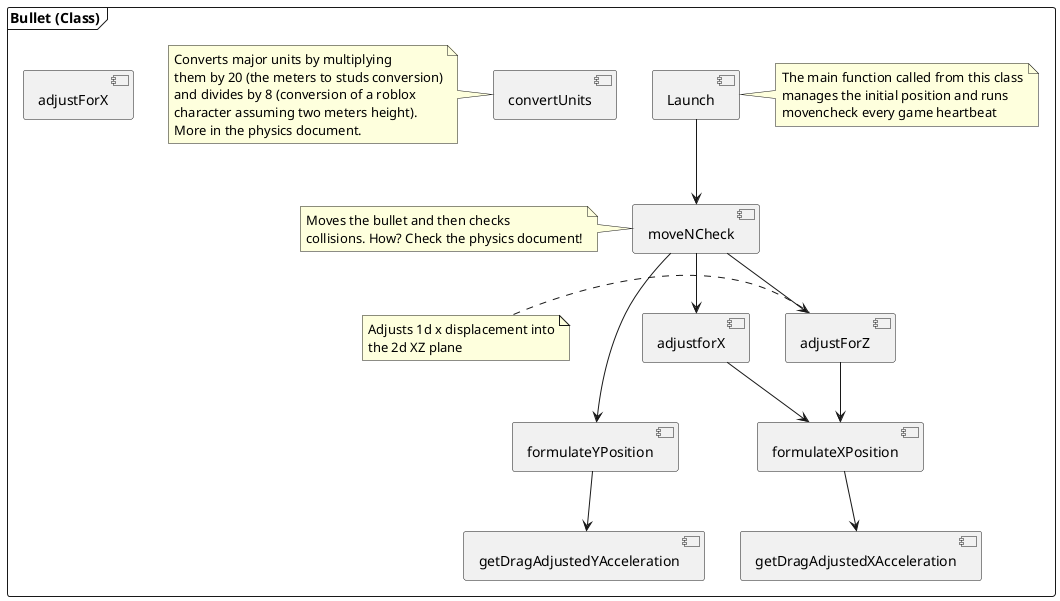 @startuml

top to bottom direction

frame "Bullet (Class)" {
    [Launch]
    note right of [Launch]
        The main function called from this class
        manages the initial position and runs
        movencheck every game heartbeat
    end note
    [moveNCheck]
    note left of [moveNCheck]
        Moves the bullet and then checks
        collisions. How? Check the physics document!
    end note
    [formulateXPosition]
    [formulateYPosition]
    [getDragAdjustedXAcceleration]
    [getDragAdjustedYAcceleration]
    [adjustForX]
    [adjustForZ]
    note left of adjustForZ
        Adjusts 1d x displacement into
        the 2d XZ plane
    end note
    [convertUnits]
    note left of [convertUnits]
        Converts major units by multiplying
        them by 20 (the meters to studs conversion)
        and divides by 8 (conversion of a roblox
        character assuming two meters height).
        More in the physics document.
    end note
    [Launch] --> [moveNCheck]
    [moveNCheck] --> [adjustforX]
    [moveNCheck] --> [adjustForZ]
    [moveNCheck] ---> [formulateYPosition]
    [adjustforX] --> [formulateXPosition]
    [adjustForZ] --> [formulateXPosition]
    [formulateXPosition] --> [getDragAdjustedXAcceleration]
    [formulateYPosition] --> [getDragAdjustedYAcceleration]
}

@enduml

